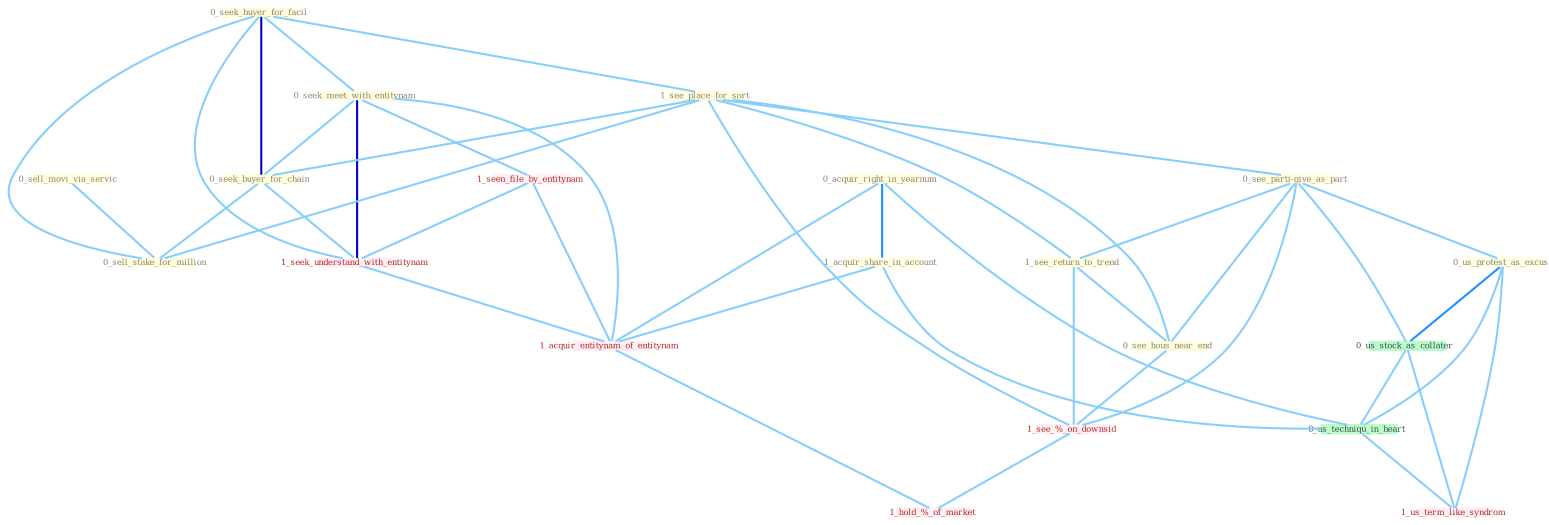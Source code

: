 Graph G{ 
    node
    [shape=polygon,style=filled,width=.5,height=.06,color="#BDFCC9",fixedsize=true,fontsize=4,
    fontcolor="#2f4f4f"];
    {node
    [color="#ffffe0", fontcolor="#8b7d6b"] "0_seek_buyer_for_facil " "0_seek_meet_with_entitynam " "0_sell_movi_via_servic " "1_see_place_for_sort " "0_see_parti-give_as_part " "0_acquir_right_in_yearnum " "1_acquir_share_in_account " "0_seek_buyer_for_chain " "1_see_return_to_trend " "0_see_hous_near_end " "0_us_protest_as_excus " "0_sell_stake_for_million "}
{node [color="#fff0f5", fontcolor="#b22222"] "1_seen_file_by_entitynam " "1_seek_understand_with_entitynam " "1_acquir_entitynam_of_entitynam " "1_see_%_on_downsid " "1_us_term_like_syndrom " "1_hold_%_of_market "}
edge [color="#B0E2FF"];

	"0_seek_buyer_for_facil " -- "0_seek_meet_with_entitynam " [w="1", color="#87cefa" ];
	"0_seek_buyer_for_facil " -- "1_see_place_for_sort " [w="1", color="#87cefa" ];
	"0_seek_buyer_for_facil " -- "0_seek_buyer_for_chain " [w="3", color="#0000cd" , len=0.6];
	"0_seek_buyer_for_facil " -- "0_sell_stake_for_million " [w="1", color="#87cefa" ];
	"0_seek_buyer_for_facil " -- "1_seek_understand_with_entitynam " [w="1", color="#87cefa" ];
	"0_seek_meet_with_entitynam " -- "0_seek_buyer_for_chain " [w="1", color="#87cefa" ];
	"0_seek_meet_with_entitynam " -- "1_seen_file_by_entitynam " [w="1", color="#87cefa" ];
	"0_seek_meet_with_entitynam " -- "1_seek_understand_with_entitynam " [w="3", color="#0000cd" , len=0.6];
	"0_seek_meet_with_entitynam " -- "1_acquir_entitynam_of_entitynam " [w="1", color="#87cefa" ];
	"0_sell_movi_via_servic " -- "0_sell_stake_for_million " [w="1", color="#87cefa" ];
	"1_see_place_for_sort " -- "0_see_parti-give_as_part " [w="1", color="#87cefa" ];
	"1_see_place_for_sort " -- "0_seek_buyer_for_chain " [w="1", color="#87cefa" ];
	"1_see_place_for_sort " -- "1_see_return_to_trend " [w="1", color="#87cefa" ];
	"1_see_place_for_sort " -- "0_see_hous_near_end " [w="1", color="#87cefa" ];
	"1_see_place_for_sort " -- "0_sell_stake_for_million " [w="1", color="#87cefa" ];
	"1_see_place_for_sort " -- "1_see_%_on_downsid " [w="1", color="#87cefa" ];
	"0_see_parti-give_as_part " -- "1_see_return_to_trend " [w="1", color="#87cefa" ];
	"0_see_parti-give_as_part " -- "0_see_hous_near_end " [w="1", color="#87cefa" ];
	"0_see_parti-give_as_part " -- "0_us_protest_as_excus " [w="1", color="#87cefa" ];
	"0_see_parti-give_as_part " -- "0_us_stock_as_collater " [w="1", color="#87cefa" ];
	"0_see_parti-give_as_part " -- "1_see_%_on_downsid " [w="1", color="#87cefa" ];
	"0_acquir_right_in_yearnum " -- "1_acquir_share_in_account " [w="2", color="#1e90ff" , len=0.8];
	"0_acquir_right_in_yearnum " -- "1_acquir_entitynam_of_entitynam " [w="1", color="#87cefa" ];
	"0_acquir_right_in_yearnum " -- "0_us_techniqu_in_heart " [w="1", color="#87cefa" ];
	"1_acquir_share_in_account " -- "1_acquir_entitynam_of_entitynam " [w="1", color="#87cefa" ];
	"1_acquir_share_in_account " -- "0_us_techniqu_in_heart " [w="1", color="#87cefa" ];
	"0_seek_buyer_for_chain " -- "0_sell_stake_for_million " [w="1", color="#87cefa" ];
	"0_seek_buyer_for_chain " -- "1_seek_understand_with_entitynam " [w="1", color="#87cefa" ];
	"1_see_return_to_trend " -- "0_see_hous_near_end " [w="1", color="#87cefa" ];
	"1_see_return_to_trend " -- "1_see_%_on_downsid " [w="1", color="#87cefa" ];
	"0_see_hous_near_end " -- "1_see_%_on_downsid " [w="1", color="#87cefa" ];
	"0_us_protest_as_excus " -- "0_us_stock_as_collater " [w="2", color="#1e90ff" , len=0.8];
	"0_us_protest_as_excus " -- "0_us_techniqu_in_heart " [w="1", color="#87cefa" ];
	"0_us_protest_as_excus " -- "1_us_term_like_syndrom " [w="1", color="#87cefa" ];
	"1_seen_file_by_entitynam " -- "1_seek_understand_with_entitynam " [w="1", color="#87cefa" ];
	"1_seen_file_by_entitynam " -- "1_acquir_entitynam_of_entitynam " [w="1", color="#87cefa" ];
	"0_us_stock_as_collater " -- "0_us_techniqu_in_heart " [w="1", color="#87cefa" ];
	"0_us_stock_as_collater " -- "1_us_term_like_syndrom " [w="1", color="#87cefa" ];
	"1_seek_understand_with_entitynam " -- "1_acquir_entitynam_of_entitynam " [w="1", color="#87cefa" ];
	"1_acquir_entitynam_of_entitynam " -- "1_hold_%_of_market " [w="1", color="#87cefa" ];
	"0_us_techniqu_in_heart " -- "1_us_term_like_syndrom " [w="1", color="#87cefa" ];
	"1_see_%_on_downsid " -- "1_hold_%_of_market " [w="1", color="#87cefa" ];
}